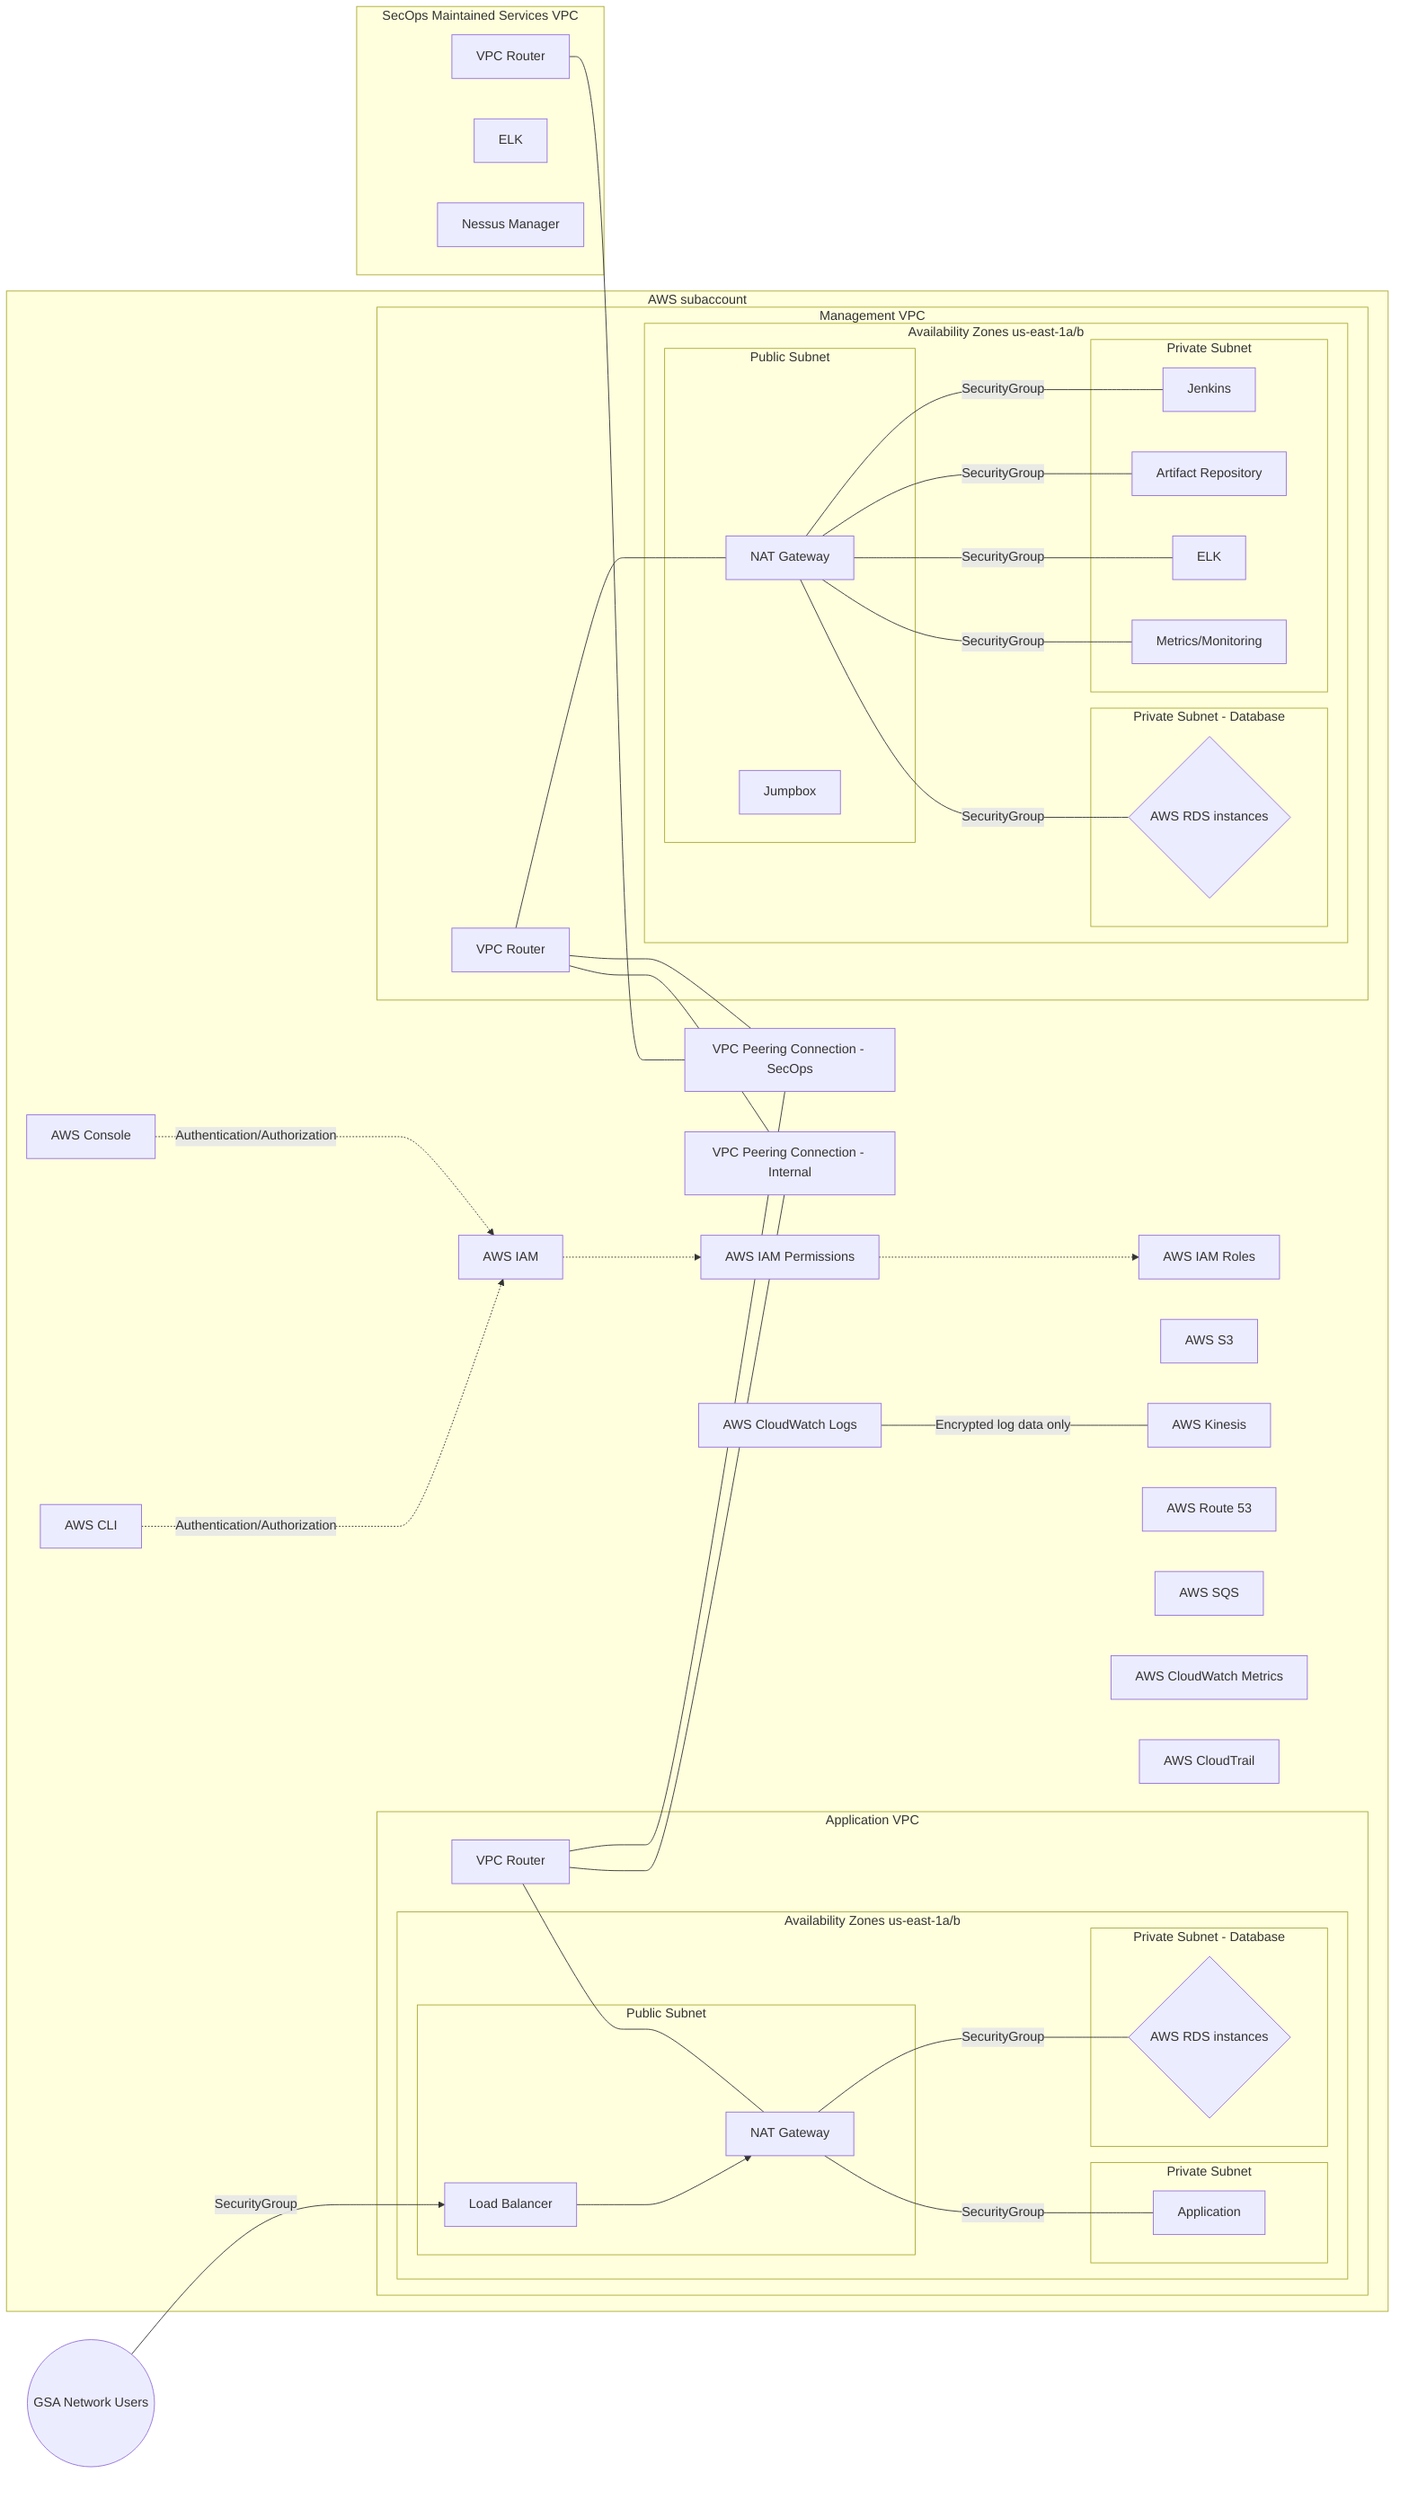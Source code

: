 %% title: Architecture Option A
%% description: DevSecOps high level architecture Option A
graph LR
  gsa-users(("GSA Network Users"))
  subgraph SecOps Maintained Services VPC
    vpc-router-secops["VPC Router"]
    secops-elk["ELK"]
    secops-nessusmanager["Nessus Manager"]
  end
  subgraph AWS subaccount
    iam["AWS IAM"]
    iam-perms["AWS IAM Permissions"]
    iam-roles["AWS IAM Roles"]
    aws-console["AWS Console"]
    aws-cli["AWS CLI"]
    s3["AWS S3"]
    kinesis["AWS Kinesis"]
    route53["AWS Route 53"]
    aws-sqs["AWS SQS"]
    cloudwatch["AWS CloudWatch Metrics"]
    cloudwatch-logs["AWS CloudWatch Logs"]
    cloudtrail["AWS CloudTrail"]
    vpc-peering-secops["VPC Peering Connection - SecOps"]
    subgraph Application VPC
      subgraph Availability Zones us-east-1a/b
        subgraph Public Subnet
          app-nat["NAT Gateway"]
          app-elb["Load Balancer"]
        end
        subgraph Private Subnet
          app-app["Application"]
        end
        subgraph Private Subnet - Database
          app-rds{"AWS RDS instances"}
        end
      end
      vpc-router-apps["VPC Router"]
    end
    vpc-peering-pipeline["VPC Peering Connection - Internal"]
    subgraph Management VPC
      vpc-router-mgmt["VPC Router"]
      subgraph Availability Zones us-east-1a/b
        subgraph Public Subnet
          mgmt-nat["NAT Gateway"]
          mgmt-jumpbox["Jumpbox"]
        end
        subgraph Private Subnet - Database
          mgmt-rds{"AWS RDS instances"}
        end
        subgraph Private Subnet
          mgmt-jenkins["Jenkins"]
          mgmt-artifact-repository["Artifact Repository"]
          mgmt-elk["ELK"]
          mgmt-monitoring["Metrics/Monitoring"]
        end
      end
    end
  end

  cloudwatch-logs-- Encrypted log data only --- kinesis

  aws-console-."Authentication/Authorization".->iam
  aws-cli-."Authentication/Authorization".->iam
  iam-.->iam-perms
  iam-perms-.->iam-roles

  vpc-router-secops---vpc-peering-secops
  vpc-router-mgmt---vpc-peering-pipeline
  vpc-router-mgmt---vpc-peering-secops
  vpc-router-mgmt---mgmt-nat
  vpc-router-apps---vpc-peering-pipeline
  vpc-router-apps---vpc-peering-secops
  vpc-router-apps---app-nat

  app-elb-->app-nat
  app-nat--SecurityGroup---app-app
  app-nat--SecurityGroup---app-rds

  mgmt-nat--SecurityGroup---mgmt-rds
  mgmt-nat--SecurityGroup---mgmt-jenkins
  mgmt-nat--SecurityGroup---mgmt-artifact-repository
  mgmt-nat--SecurityGroup---mgmt-elk
  mgmt-nat--SecurityGroup---mgmt-monitoring

  gsa-users--SecurityGroup-->app-elb